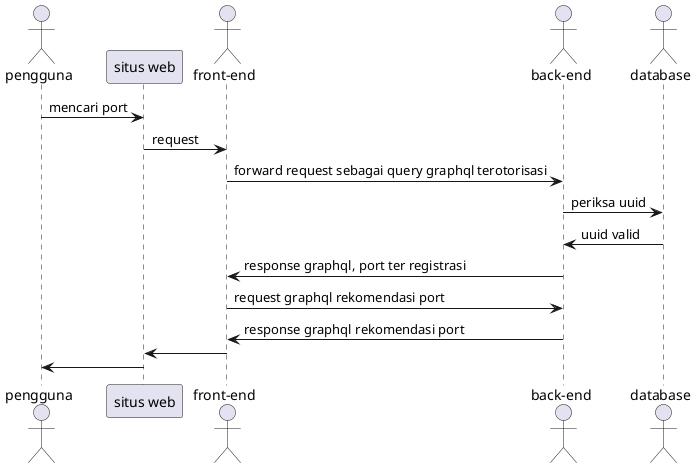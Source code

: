@startuml
actor pengguna
participant "situs web" as web
actor "front-end" as fe
actor "back-end" as be
actor "database" as db

pengguna -> web: mencari port
web -> fe: request
fe -> be: forward request sebagai query graphql terotorisasi
be -> db: periksa uuid
db -> be: uuid valid
be -> fe: response graphql, port ter registrasi
fe -> be: request graphql rekomendasi port
be -> fe: response graphql rekomendasi port
fe -> web
web -> pengguna
@enduml
